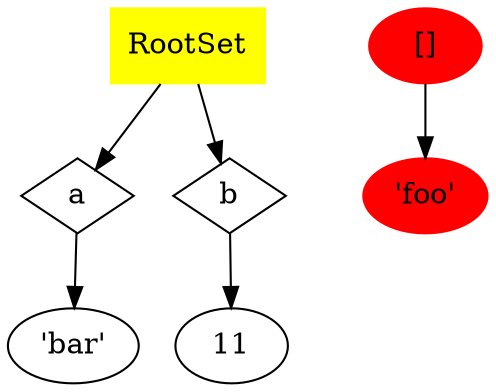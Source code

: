 digraph gc1 {
  RootSet -> a
  RootSet -> b

  a -> "'bar'"
  "[]" -> "'foo'"
  b -> 11

  RootSet [shape=box, style=filled, color=yellow]
  a [shape=diamond]
  b [shape=diamond]
  "[]" [color=red, style=filled]
  "'foo'" [color=red, style=filled]
}
